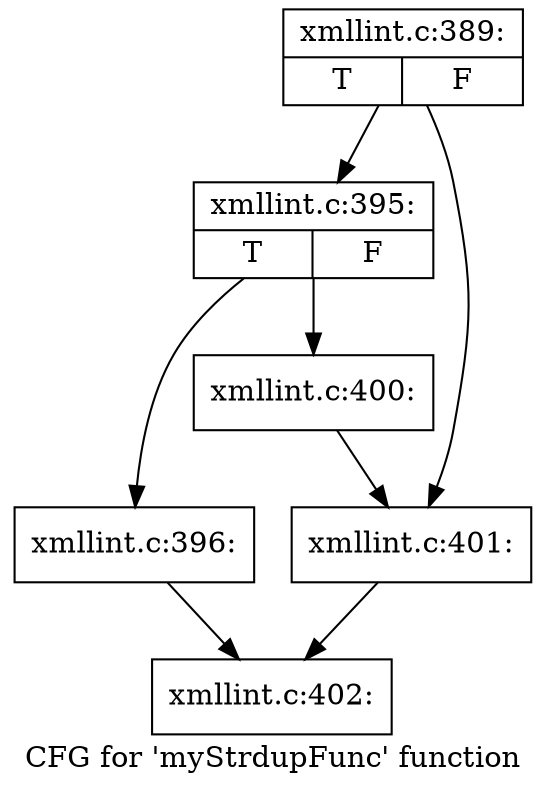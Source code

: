 digraph "CFG for 'myStrdupFunc' function" {
	label="CFG for 'myStrdupFunc' function";

	Node0x4a25bf0 [shape=record,label="{xmllint.c:389:|{<s0>T|<s1>F}}"];
	Node0x4a25bf0 -> Node0x4a29210;
	Node0x4a25bf0 -> Node0x4a29540;
	Node0x4a29210 [shape=record,label="{xmllint.c:395:|{<s0>T|<s1>F}}"];
	Node0x4a29210 -> Node0x4a297e0;
	Node0x4a29210 -> Node0x4a29830;
	Node0x4a297e0 [shape=record,label="{xmllint.c:396:}"];
	Node0x4a297e0 -> Node0x4a260d0;
	Node0x4a29830 [shape=record,label="{xmllint.c:400:}"];
	Node0x4a29830 -> Node0x4a29540;
	Node0x4a29540 [shape=record,label="{xmllint.c:401:}"];
	Node0x4a29540 -> Node0x4a260d0;
	Node0x4a260d0 [shape=record,label="{xmllint.c:402:}"];
}
